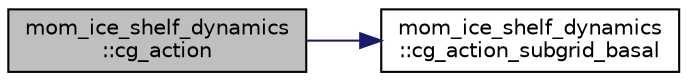 digraph "mom_ice_shelf_dynamics::cg_action"
{
 // INTERACTIVE_SVG=YES
 // LATEX_PDF_SIZE
  edge [fontname="Helvetica",fontsize="10",labelfontname="Helvetica",labelfontsize="10"];
  node [fontname="Helvetica",fontsize="10",shape=record];
  rankdir="LR";
  Node1 [label="mom_ice_shelf_dynamics\l::cg_action",height=0.2,width=0.4,color="black", fillcolor="grey75", style="filled", fontcolor="black",tooltip=" "];
  Node1 -> Node2 [color="midnightblue",fontsize="10",style="solid",fontname="Helvetica"];
  Node2 [label="mom_ice_shelf_dynamics\l::cg_action_subgrid_basal",height=0.2,width=0.4,color="black", fillcolor="white", style="filled",URL="$namespacemom__ice__shelf__dynamics.html#a34bac8fd815ba44183f74a75ea3067bb",tooltip=" "];
}
